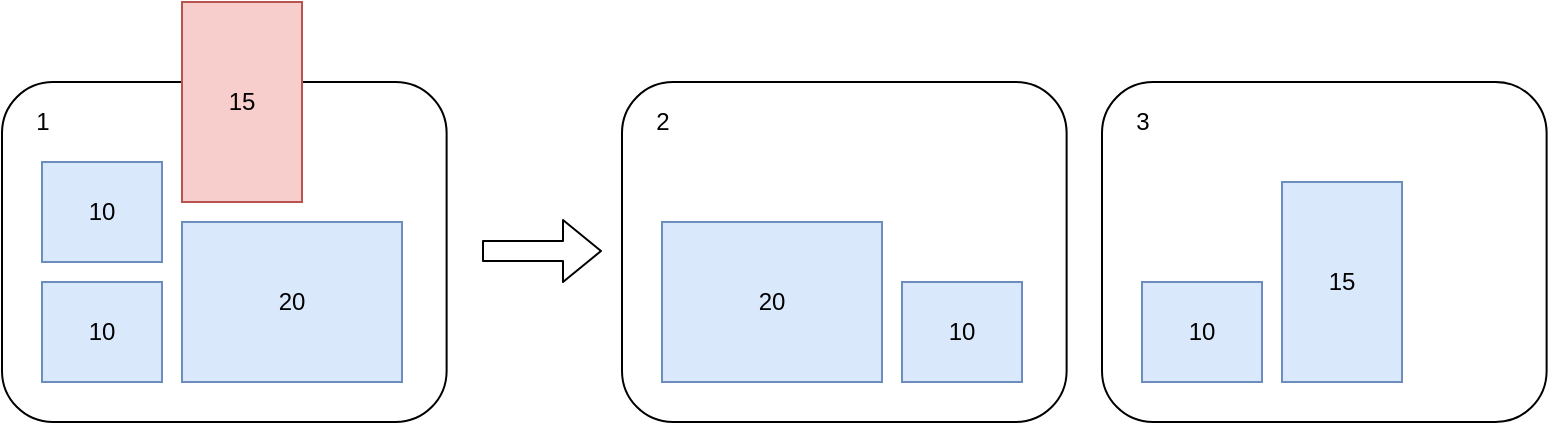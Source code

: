 <mxfile version="14.4.9" type="github">
  <diagram id="VcwXtsxAqvqli3GGBTht" name="Page-1">
    <mxGraphModel dx="1422" dy="804" grid="1" gridSize="10" guides="1" tooltips="1" connect="1" arrows="1" fold="1" page="1" pageScale="1" pageWidth="850" pageHeight="1100" math="0" shadow="0">
      <root>
        <mxCell id="0" />
        <mxCell id="1" parent="0" />
        <mxCell id="AtN4Yc3aaycDDXfkC4gF-1" value="" style="rounded=1;whiteSpace=wrap;html=1;" vertex="1" parent="1">
          <mxGeometry x="50" y="100" width="222.31" height="170" as="geometry" />
        </mxCell>
        <mxCell id="AtN4Yc3aaycDDXfkC4gF-2" value="10" style="rounded=0;whiteSpace=wrap;html=1;direction=south;fillColor=#dae8fc;strokeColor=#6c8ebf;" vertex="1" parent="1">
          <mxGeometry x="70" y="200" width="60" height="50" as="geometry" />
        </mxCell>
        <mxCell id="AtN4Yc3aaycDDXfkC4gF-3" value="10" style="rounded=0;whiteSpace=wrap;html=1;fillColor=#dae8fc;strokeColor=#6c8ebf;" vertex="1" parent="1">
          <mxGeometry x="70" y="140" width="60" height="50" as="geometry" />
        </mxCell>
        <mxCell id="AtN4Yc3aaycDDXfkC4gF-4" value="20" style="rounded=0;whiteSpace=wrap;html=1;direction=south;fillColor=#dae8fc;strokeColor=#6c8ebf;" vertex="1" parent="1">
          <mxGeometry x="140" y="170" width="110" height="80" as="geometry" />
        </mxCell>
        <mxCell id="AtN4Yc3aaycDDXfkC4gF-5" value="15" style="rounded=0;whiteSpace=wrap;html=1;fillColor=#f8cecc;strokeColor=#b85450;" vertex="1" parent="1">
          <mxGeometry x="140" y="60" width="60" height="100" as="geometry" />
        </mxCell>
        <mxCell id="AtN4Yc3aaycDDXfkC4gF-6" value="" style="rounded=1;whiteSpace=wrap;html=1;" vertex="1" parent="1">
          <mxGeometry x="360" y="100" width="222.31" height="170" as="geometry" />
        </mxCell>
        <mxCell id="AtN4Yc3aaycDDXfkC4gF-7" value="10" style="rounded=0;whiteSpace=wrap;html=1;direction=south;fillColor=#dae8fc;strokeColor=#6c8ebf;" vertex="1" parent="1">
          <mxGeometry x="740" y="110" width="60" height="50" as="geometry" />
        </mxCell>
        <mxCell id="AtN4Yc3aaycDDXfkC4gF-8" value="10" style="rounded=0;whiteSpace=wrap;html=1;fillColor=#dae8fc;strokeColor=#6c8ebf;" vertex="1" parent="1">
          <mxGeometry x="500" y="200" width="60" height="50" as="geometry" />
        </mxCell>
        <mxCell id="AtN4Yc3aaycDDXfkC4gF-11" value="" style="rounded=1;whiteSpace=wrap;html=1;" vertex="1" parent="1">
          <mxGeometry x="600" y="100" width="222.31" height="170" as="geometry" />
        </mxCell>
        <mxCell id="AtN4Yc3aaycDDXfkC4gF-14" value="20" style="rounded=0;whiteSpace=wrap;html=1;direction=south;fillColor=#dae8fc;strokeColor=#6c8ebf;" vertex="1" parent="1">
          <mxGeometry x="380" y="170" width="110" height="80" as="geometry" />
        </mxCell>
        <mxCell id="AtN4Yc3aaycDDXfkC4gF-15" value="15" style="rounded=0;whiteSpace=wrap;html=1;fillColor=#dae8fc;strokeColor=#6c8ebf;" vertex="1" parent="1">
          <mxGeometry x="690" y="150" width="60" height="100" as="geometry" />
        </mxCell>
        <mxCell id="AtN4Yc3aaycDDXfkC4gF-16" value="" style="shape=flexArrow;endArrow=classic;html=1;" edge="1" parent="1">
          <mxGeometry width="50" height="50" relative="1" as="geometry">
            <mxPoint x="290" y="184.5" as="sourcePoint" />
            <mxPoint x="350" y="184.5" as="targetPoint" />
          </mxGeometry>
        </mxCell>
        <mxCell id="AtN4Yc3aaycDDXfkC4gF-23" value="10" style="rounded=0;whiteSpace=wrap;html=1;fillColor=#dae8fc;strokeColor=#6c8ebf;" vertex="1" parent="1">
          <mxGeometry x="620" y="200" width="60" height="50" as="geometry" />
        </mxCell>
        <mxCell id="AtN4Yc3aaycDDXfkC4gF-41" value="1" style="text;html=1;align=center;verticalAlign=middle;resizable=0;points=[];autosize=1;" vertex="1" parent="1">
          <mxGeometry x="60" y="110" width="20" height="20" as="geometry" />
        </mxCell>
        <mxCell id="AtN4Yc3aaycDDXfkC4gF-42" value="2" style="text;html=1;align=center;verticalAlign=middle;resizable=0;points=[];autosize=1;" vertex="1" parent="1">
          <mxGeometry x="370" y="110" width="20" height="20" as="geometry" />
        </mxCell>
        <mxCell id="AtN4Yc3aaycDDXfkC4gF-43" value="3" style="text;html=1;align=center;verticalAlign=middle;resizable=0;points=[];autosize=1;" vertex="1" parent="1">
          <mxGeometry x="610" y="110" width="20" height="20" as="geometry" />
        </mxCell>
      </root>
    </mxGraphModel>
  </diagram>
</mxfile>
